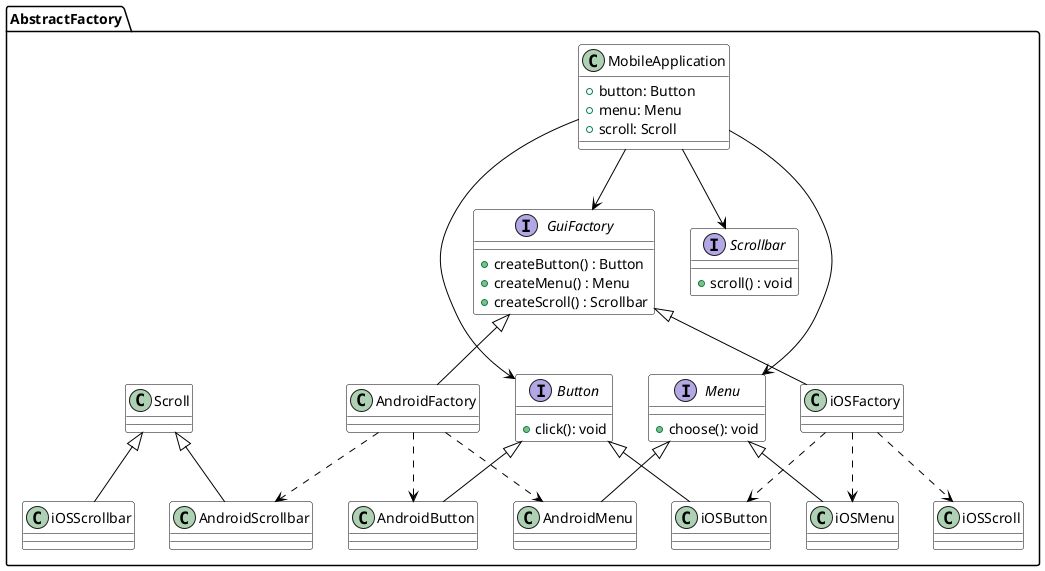 @startuml
package "AbstractFactory" {
    skinparam class {
	BackgroundColor White
	ArrowColor Black
	BorderColor Black
    }

    class MobileApplication {
        +button: Button
        +menu: Menu
        +scroll: Scroll
    }

    interface Button {
        +click(): void
    }

    interface Menu {
        +choose(): void
    }

    interface Scrollbar {
        +scroll() : void
    }

    class iOSButton {

    }

    class iOSMenu {
        
    }

    class iOSScrollbar {
        
    }

    class AndroidButton {

    }

    class AndroidMenu {
        
    }

    class AndroidScrollbar {
        
    }

    interface GuiFactory {
        +createButton() : Button
        +createMenu() : Menu
        +createScroll() : Scrollbar
    }

    class iOSFactory {
    }

    class AndroidFactory {
    }

    Button <|-- iOSButton
    Button <|-- AndroidButton
    Menu <|-- iOSMenu
    Menu <|-- AndroidMenu
    Scroll <|-- iOSScrollbar
    Scroll <|-- AndroidScrollbar

    GuiFactory <|-- iOSFactory
    GuiFactory <|-- AndroidFactory

    iOSFactory ..> iOSButton
    iOSFactory ..> iOSMenu
    iOSFactory ..> iOSScroll
    AndroidFactory ..> AndroidButton
    AndroidFactory ..> AndroidMenu
    AndroidFactory ..> AndroidScrollbar

    MobileApplication --> GuiFactory
    MobileApplication --> Button
    MobileApplication --> Menu
    MobileApplication --> Scrollbar
} 
@enduml